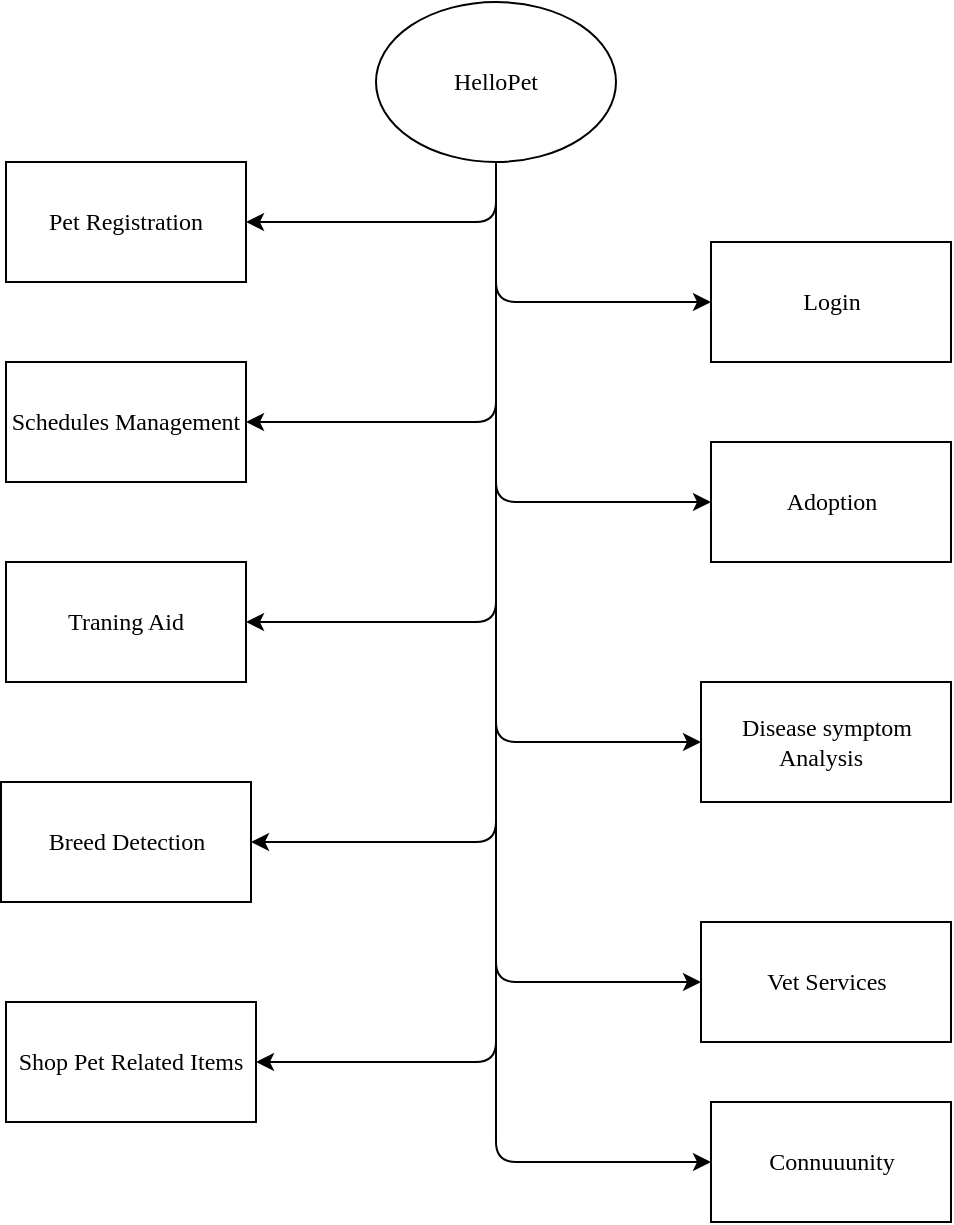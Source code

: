 <mxfile>
    <diagram id="wMa-_sI3cZlq-fKAa0Up" name="Page-1">
        <mxGraphModel dx="723" dy="598" grid="1" gridSize="10" guides="1" tooltips="1" connect="1" arrows="1" fold="1" page="1" pageScale="1" pageWidth="850" pageHeight="1100" math="0" shadow="0">
            <root>
                <mxCell id="0"/>
                <mxCell id="1" parent="0"/>
                <mxCell id="3" value="Pet Registration" style="rounded=0;whiteSpace=wrap;html=1;fontFamily=Times New Roman;" vertex="1" parent="1">
                    <mxGeometry x="120" y="90" width="120" height="60" as="geometry"/>
                </mxCell>
                <mxCell id="8" value="Schedules Management" style="rounded=0;whiteSpace=wrap;html=1;fontFamily=Times New Roman;" vertex="1" parent="1">
                    <mxGeometry x="120" y="190" width="120" height="60" as="geometry"/>
                </mxCell>
                <mxCell id="9" value="Traning Aid" style="rounded=0;whiteSpace=wrap;html=1;fontFamily=Times New Roman;" vertex="1" parent="1">
                    <mxGeometry x="120" y="290" width="120" height="60" as="geometry"/>
                </mxCell>
                <mxCell id="10" value="Disease symptom Analysis&amp;nbsp;&amp;nbsp;" style="rounded=0;whiteSpace=wrap;html=1;fontFamily=Times New Roman;" vertex="1" parent="1">
                    <mxGeometry x="467.5" y="350" width="125" height="60" as="geometry"/>
                </mxCell>
                <mxCell id="11" value="Adoption" style="rounded=0;whiteSpace=wrap;html=1;fontFamily=Times New Roman;" vertex="1" parent="1">
                    <mxGeometry x="472.5" y="230" width="120" height="60" as="geometry"/>
                </mxCell>
                <mxCell id="13" value="Login" style="rounded=0;whiteSpace=wrap;html=1;fontFamily=Times New Roman;" vertex="1" parent="1">
                    <mxGeometry x="472.5" y="130" width="120" height="60" as="geometry"/>
                </mxCell>
                <mxCell id="14" value="Breed Detection" style="rounded=0;whiteSpace=wrap;html=1;fontFamily=Times New Roman;" vertex="1" parent="1">
                    <mxGeometry x="117.5" y="400" width="125" height="60" as="geometry"/>
                </mxCell>
                <mxCell id="16" value="Vet Services" style="rounded=0;whiteSpace=wrap;html=1;fontFamily=Times New Roman;" vertex="1" parent="1">
                    <mxGeometry x="467.5" y="470" width="125" height="60" as="geometry"/>
                </mxCell>
                <mxCell id="17" value="Shop Pet Related Items" style="rounded=0;whiteSpace=wrap;html=1;fontFamily=Times New Roman;" vertex="1" parent="1">
                    <mxGeometry x="120" y="510" width="125" height="60" as="geometry"/>
                </mxCell>
                <mxCell id="25" style="edgeStyle=none;html=1;entryX=0;entryY=0.5;entryDx=0;entryDy=0;fontFamily=Times New Roman;" edge="1" parent="1" source="18" target="11">
                    <mxGeometry relative="1" as="geometry">
                        <Array as="points">
                            <mxPoint x="365" y="260"/>
                        </Array>
                    </mxGeometry>
                </mxCell>
                <mxCell id="31" style="edgeStyle=none;html=1;entryX=1;entryY=0.5;entryDx=0;entryDy=0;fontFamily=Times New Roman;exitX=0.5;exitY=1;exitDx=0;exitDy=0;" edge="1" parent="1" source="18" target="8">
                    <mxGeometry relative="1" as="geometry">
                        <Array as="points">
                            <mxPoint x="365" y="220"/>
                        </Array>
                    </mxGeometry>
                </mxCell>
                <mxCell id="32" style="edgeStyle=none;html=1;entryX=1;entryY=0.5;entryDx=0;entryDy=0;fontFamily=Times New Roman;exitX=0.5;exitY=1;exitDx=0;exitDy=0;" edge="1" parent="1" source="18" target="3">
                    <mxGeometry relative="1" as="geometry">
                        <Array as="points">
                            <mxPoint x="365" y="120"/>
                        </Array>
                    </mxGeometry>
                </mxCell>
                <mxCell id="18" value="HelloPet" style="ellipse;whiteSpace=wrap;html=1;fontFamily=Times New Roman;" vertex="1" parent="1">
                    <mxGeometry x="305" y="10" width="120" height="80" as="geometry"/>
                </mxCell>
                <mxCell id="24" value="" style="endArrow=classic;html=1;entryX=0;entryY=0.5;entryDx=0;entryDy=0;exitX=0.5;exitY=1;exitDx=0;exitDy=0;" edge="1" parent="1" source="18" target="13">
                    <mxGeometry width="50" height="50" relative="1" as="geometry">
                        <mxPoint x="410" y="340" as="sourcePoint"/>
                        <mxPoint x="500" y="230" as="targetPoint"/>
                        <Array as="points">
                            <mxPoint x="365" y="160"/>
                        </Array>
                    </mxGeometry>
                </mxCell>
                <mxCell id="26" value="" style="endArrow=classic;html=1;exitX=0.5;exitY=1;exitDx=0;exitDy=0;entryX=0;entryY=0.5;entryDx=0;entryDy=0;" edge="1" parent="1" source="18" target="10">
                    <mxGeometry width="50" height="50" relative="1" as="geometry">
                        <mxPoint x="400" y="300" as="sourcePoint"/>
                        <mxPoint x="490" y="190" as="targetPoint"/>
                        <Array as="points">
                            <mxPoint x="365" y="380"/>
                        </Array>
                    </mxGeometry>
                </mxCell>
                <mxCell id="27" value="" style="endArrow=classic;html=1;entryX=0;entryY=0.5;entryDx=0;entryDy=0;exitX=0.5;exitY=1;exitDx=0;exitDy=0;" edge="1" parent="1" source="18" target="16">
                    <mxGeometry width="50" height="50" relative="1" as="geometry">
                        <mxPoint x="380" y="310" as="sourcePoint"/>
                        <mxPoint x="470" y="200" as="targetPoint"/>
                        <Array as="points">
                            <mxPoint x="365" y="500"/>
                        </Array>
                    </mxGeometry>
                </mxCell>
                <mxCell id="28" value="" style="endArrow=classic;html=1;exitX=0.5;exitY=1;exitDx=0;exitDy=0;entryX=1;entryY=0.5;entryDx=0;entryDy=0;" edge="1" parent="1" source="18" target="17">
                    <mxGeometry width="50" height="50" relative="1" as="geometry">
                        <mxPoint x="440" y="360" as="sourcePoint"/>
                        <mxPoint x="530" y="250" as="targetPoint"/>
                        <Array as="points">
                            <mxPoint x="365" y="540"/>
                        </Array>
                    </mxGeometry>
                </mxCell>
                <mxCell id="29" value="" style="endArrow=classic;html=1;exitX=0.5;exitY=1;exitDx=0;exitDy=0;entryX=1;entryY=0.5;entryDx=0;entryDy=0;" edge="1" parent="1" source="18" target="14">
                    <mxGeometry width="50" height="50" relative="1" as="geometry">
                        <mxPoint x="440" y="360" as="sourcePoint"/>
                        <mxPoint x="530" y="250" as="targetPoint"/>
                        <Array as="points">
                            <mxPoint x="365" y="430"/>
                        </Array>
                    </mxGeometry>
                </mxCell>
                <mxCell id="30" value="" style="endArrow=classic;html=1;entryX=1;entryY=0.5;entryDx=0;entryDy=0;exitX=0.5;exitY=1;exitDx=0;exitDy=0;" edge="1" parent="1" source="18" target="9">
                    <mxGeometry width="50" height="50" relative="1" as="geometry">
                        <mxPoint x="440" y="360" as="sourcePoint"/>
                        <mxPoint x="530" y="250" as="targetPoint"/>
                        <Array as="points">
                            <mxPoint x="365" y="320"/>
                        </Array>
                    </mxGeometry>
                </mxCell>
                <mxCell id="33" value="Connuuunity" style="rounded=0;whiteSpace=wrap;html=1;fontFamily=Times New Roman;" vertex="1" parent="1">
                    <mxGeometry x="472.5" y="560" width="120" height="60" as="geometry"/>
                </mxCell>
                <mxCell id="34" value="" style="endArrow=classic;html=1;fontFamily=Times New Roman;entryX=0;entryY=0.5;entryDx=0;entryDy=0;exitX=0.5;exitY=1;exitDx=0;exitDy=0;" edge="1" parent="1" source="18" target="33">
                    <mxGeometry width="50" height="50" relative="1" as="geometry">
                        <mxPoint x="220" y="360" as="sourcePoint"/>
                        <mxPoint x="270" y="310" as="targetPoint"/>
                        <Array as="points">
                            <mxPoint x="365" y="590"/>
                        </Array>
                    </mxGeometry>
                </mxCell>
            </root>
        </mxGraphModel>
    </diagram>
</mxfile>
